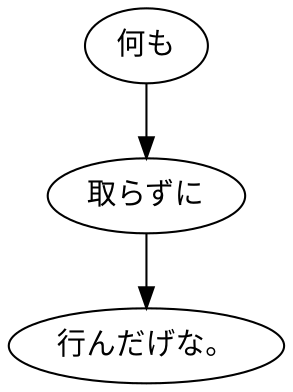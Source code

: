 digraph graph4467 {
	node0 [label="何も"];
	node1 [label="取らずに"];
	node2 [label="行んだげな。"];
	node0 -> node1;
	node1 -> node2;
}
